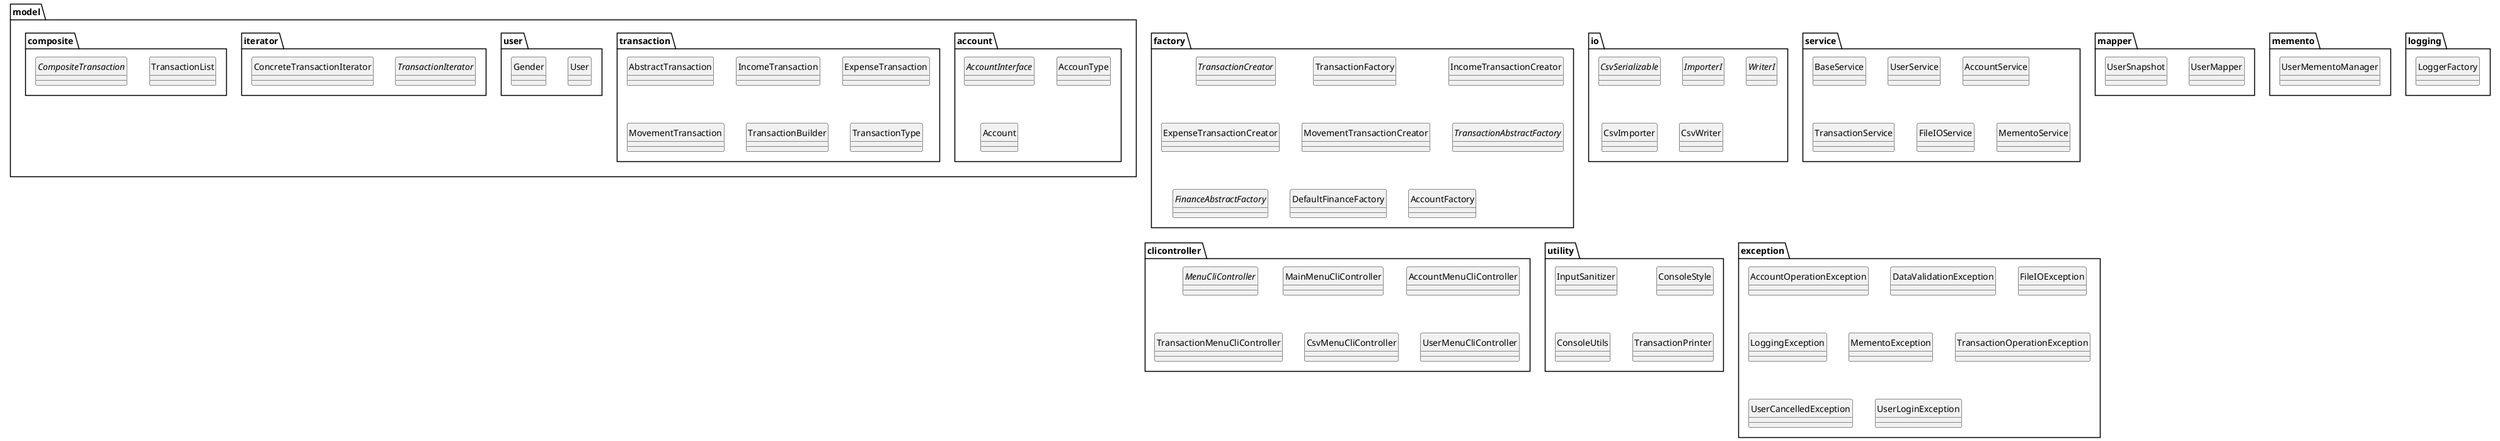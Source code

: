 
@startuml FinanceTrackApp

skinparam style strictuml
skinparam classAttributeIconSize 0

package "model.account" {
  interface AccountInterface
  enum AccounType
  class Account
}

package "model.transaction" {
  class AbstractTransaction
  class IncomeTransaction
  class ExpenseTransaction
  class MovementTransaction
  class TransactionBuilder
  enum TransactionType
}

package "model.user" {
  class User
  enum Gender
}

package "model.iterator" {
  interface TransactionIterator
  class ConcreteTransactionIterator
}

package "model.composite" {
  class TransactionList
  interface CompositeTransaction
}

package "factory" {
  interface TransactionCreator
  class TransactionFactory
  class IncomeTransactionCreator
  class ExpenseTransactionCreator
  class MovementTransactionCreator
  interface TransactionAbstractFactory
  interface FinanceAbstractFactory
  class DefaultFinanceFactory
  class AccountFactory
}

package "io" {
  interface CsvSerializable
  interface ImporterI
  interface WriterI
  class CsvImporter
  class CsvWriter
}

package "mapper" {
  class UserMapper
  class UserSnapshot
}

package "memento" {
  class UserMementoManager
}

package "service" {
  class BaseService
  class UserService
  class AccountService
  class TransactionService
  class FileIOService
  class MementoService
}

package "clicontroller" {
  interface MenuCliController
  class MainMenuCliController
  class AccountMenuCliController
  class TransactionMenuCliController
  class CsvMenuCliController
  class UserMenuCliController
}

package "utility" {
  class InputSanitizer
  class ConsoleStyle
  class ConsoleUtils
  class TransactionPrinter
}

package "logging" {
  class LoggerFactory
}

package "exception" {
  class AccountOperationException
  class DataValidationException
  class FileIOException
  class LoggingException
  class MementoException
  class TransactionOperationException
  class UserCancelledException
  class UserLoginException
}

@enduml

package "Pattern: Factory" <<Rectangle>> {
  class TransactionFactory
  class TransactionCreator
  class IncomeTransactionCreator
  class ExpenseTransactionCreator
  class MovementTransactionCreator
}

package "Pattern: Abstract Factory" <<Rectangle>> {
  class FinanceAbstractFactory
  class DefaultFinanceFactory
}

package "Pattern: Strategy" <<Rectangle>> {
  class TransactionCreator
  class IncomeTransactionCreator
  class ExpenseTransactionCreator
  class MovementTransactionCreator
}

package "Pattern: Composite" <<Rectangle>> {
  class TransactionList
  class AbstractTransaction
}

package "Pattern: Iterator" <<Rectangle>> {
  class TransactionIterator
  class ConcreteTransactionIterator
}

package "Pattern: Memento" <<Rectangle>> {
  class UserSnapshot
  class UserMapper
  class MementoService
  class UserMementoManager
}

package "Pattern: Singleton" <<Rectangle>> {
  class LoggerFactory
}

